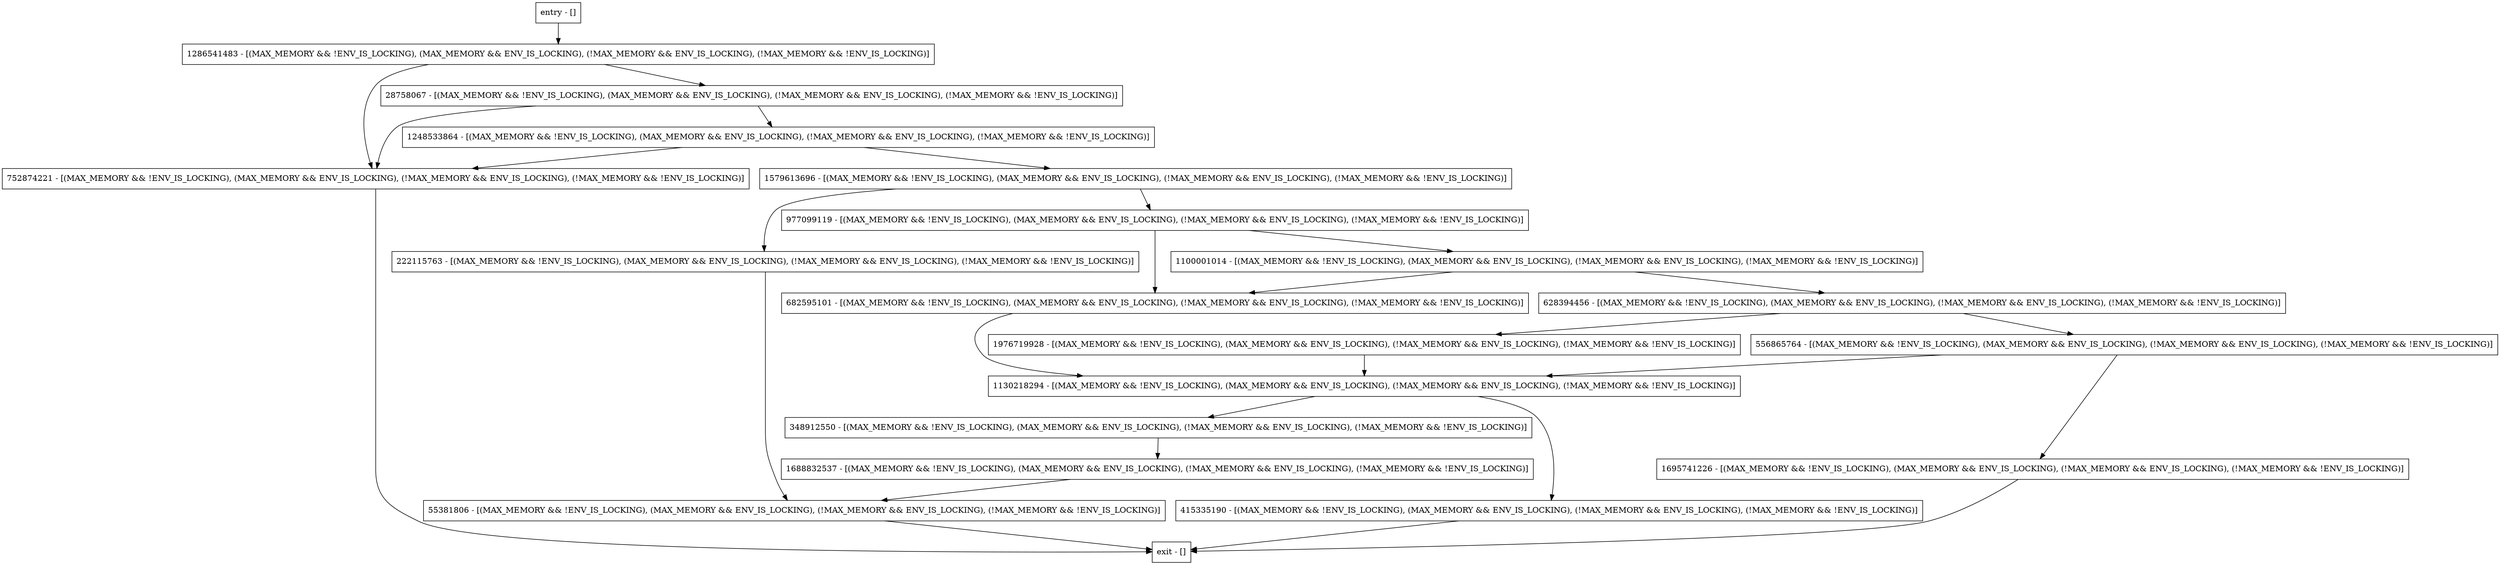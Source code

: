 digraph envConfigUpdate {
node [shape=record];
1976719928 [label="1976719928 - [(MAX_MEMORY && !ENV_IS_LOCKING), (MAX_MEMORY && ENV_IS_LOCKING), (!MAX_MEMORY && ENV_IS_LOCKING), (!MAX_MEMORY && !ENV_IS_LOCKING)]"];
682595101 [label="682595101 - [(MAX_MEMORY && !ENV_IS_LOCKING), (MAX_MEMORY && ENV_IS_LOCKING), (!MAX_MEMORY && ENV_IS_LOCKING), (!MAX_MEMORY && !ENV_IS_LOCKING)]"];
348912550 [label="348912550 - [(MAX_MEMORY && !ENV_IS_LOCKING), (MAX_MEMORY && ENV_IS_LOCKING), (!MAX_MEMORY && ENV_IS_LOCKING), (!MAX_MEMORY && !ENV_IS_LOCKING)]"];
752874221 [label="752874221 - [(MAX_MEMORY && !ENV_IS_LOCKING), (MAX_MEMORY && ENV_IS_LOCKING), (!MAX_MEMORY && ENV_IS_LOCKING), (!MAX_MEMORY && !ENV_IS_LOCKING)]"];
222115763 [label="222115763 - [(MAX_MEMORY && !ENV_IS_LOCKING), (MAX_MEMORY && ENV_IS_LOCKING), (!MAX_MEMORY && ENV_IS_LOCKING), (!MAX_MEMORY && !ENV_IS_LOCKING)]"];
55381806 [label="55381806 - [(MAX_MEMORY && !ENV_IS_LOCKING), (MAX_MEMORY && ENV_IS_LOCKING), (!MAX_MEMORY && ENV_IS_LOCKING), (!MAX_MEMORY && !ENV_IS_LOCKING)]"];
28758067 [label="28758067 - [(MAX_MEMORY && !ENV_IS_LOCKING), (MAX_MEMORY && ENV_IS_LOCKING), (!MAX_MEMORY && ENV_IS_LOCKING), (!MAX_MEMORY && !ENV_IS_LOCKING)]"];
628394456 [label="628394456 - [(MAX_MEMORY && !ENV_IS_LOCKING), (MAX_MEMORY && ENV_IS_LOCKING), (!MAX_MEMORY && ENV_IS_LOCKING), (!MAX_MEMORY && !ENV_IS_LOCKING)]"];
1579613696 [label="1579613696 - [(MAX_MEMORY && !ENV_IS_LOCKING), (MAX_MEMORY && ENV_IS_LOCKING), (!MAX_MEMORY && ENV_IS_LOCKING), (!MAX_MEMORY && !ENV_IS_LOCKING)]"];
1100001014 [label="1100001014 - [(MAX_MEMORY && !ENV_IS_LOCKING), (MAX_MEMORY && ENV_IS_LOCKING), (!MAX_MEMORY && ENV_IS_LOCKING), (!MAX_MEMORY && !ENV_IS_LOCKING)]"];
556865764 [label="556865764 - [(MAX_MEMORY && !ENV_IS_LOCKING), (MAX_MEMORY && ENV_IS_LOCKING), (!MAX_MEMORY && ENV_IS_LOCKING), (!MAX_MEMORY && !ENV_IS_LOCKING)]"];
entry [label="entry - []"];
exit [label="exit - []"];
415335190 [label="415335190 - [(MAX_MEMORY && !ENV_IS_LOCKING), (MAX_MEMORY && ENV_IS_LOCKING), (!MAX_MEMORY && ENV_IS_LOCKING), (!MAX_MEMORY && !ENV_IS_LOCKING)]"];
1688832537 [label="1688832537 - [(MAX_MEMORY && !ENV_IS_LOCKING), (MAX_MEMORY && ENV_IS_LOCKING), (!MAX_MEMORY && ENV_IS_LOCKING), (!MAX_MEMORY && !ENV_IS_LOCKING)]"];
977099119 [label="977099119 - [(MAX_MEMORY && !ENV_IS_LOCKING), (MAX_MEMORY && ENV_IS_LOCKING), (!MAX_MEMORY && ENV_IS_LOCKING), (!MAX_MEMORY && !ENV_IS_LOCKING)]"];
1695741226 [label="1695741226 - [(MAX_MEMORY && !ENV_IS_LOCKING), (MAX_MEMORY && ENV_IS_LOCKING), (!MAX_MEMORY && ENV_IS_LOCKING), (!MAX_MEMORY && !ENV_IS_LOCKING)]"];
1248533864 [label="1248533864 - [(MAX_MEMORY && !ENV_IS_LOCKING), (MAX_MEMORY && ENV_IS_LOCKING), (!MAX_MEMORY && ENV_IS_LOCKING), (!MAX_MEMORY && !ENV_IS_LOCKING)]"];
1130218294 [label="1130218294 - [(MAX_MEMORY && !ENV_IS_LOCKING), (MAX_MEMORY && ENV_IS_LOCKING), (!MAX_MEMORY && ENV_IS_LOCKING), (!MAX_MEMORY && !ENV_IS_LOCKING)]"];
1286541483 [label="1286541483 - [(MAX_MEMORY && !ENV_IS_LOCKING), (MAX_MEMORY && ENV_IS_LOCKING), (!MAX_MEMORY && ENV_IS_LOCKING), (!MAX_MEMORY && !ENV_IS_LOCKING)]"];
entry;
exit;
1976719928 -> 1130218294;
682595101 -> 1130218294;
348912550 -> 1688832537;
752874221 -> exit;
222115763 -> 55381806;
55381806 -> exit;
28758067 -> 752874221;
28758067 -> 1248533864;
628394456 -> 1976719928;
628394456 -> 556865764;
1579613696 -> 977099119;
1579613696 -> 222115763;
1100001014 -> 682595101;
1100001014 -> 628394456;
556865764 -> 1695741226;
556865764 -> 1130218294;
entry -> 1286541483;
415335190 -> exit;
1688832537 -> 55381806;
977099119 -> 682595101;
977099119 -> 1100001014;
1695741226 -> exit;
1248533864 -> 752874221;
1248533864 -> 1579613696;
1130218294 -> 415335190;
1130218294 -> 348912550;
1286541483 -> 752874221;
1286541483 -> 28758067;
}
